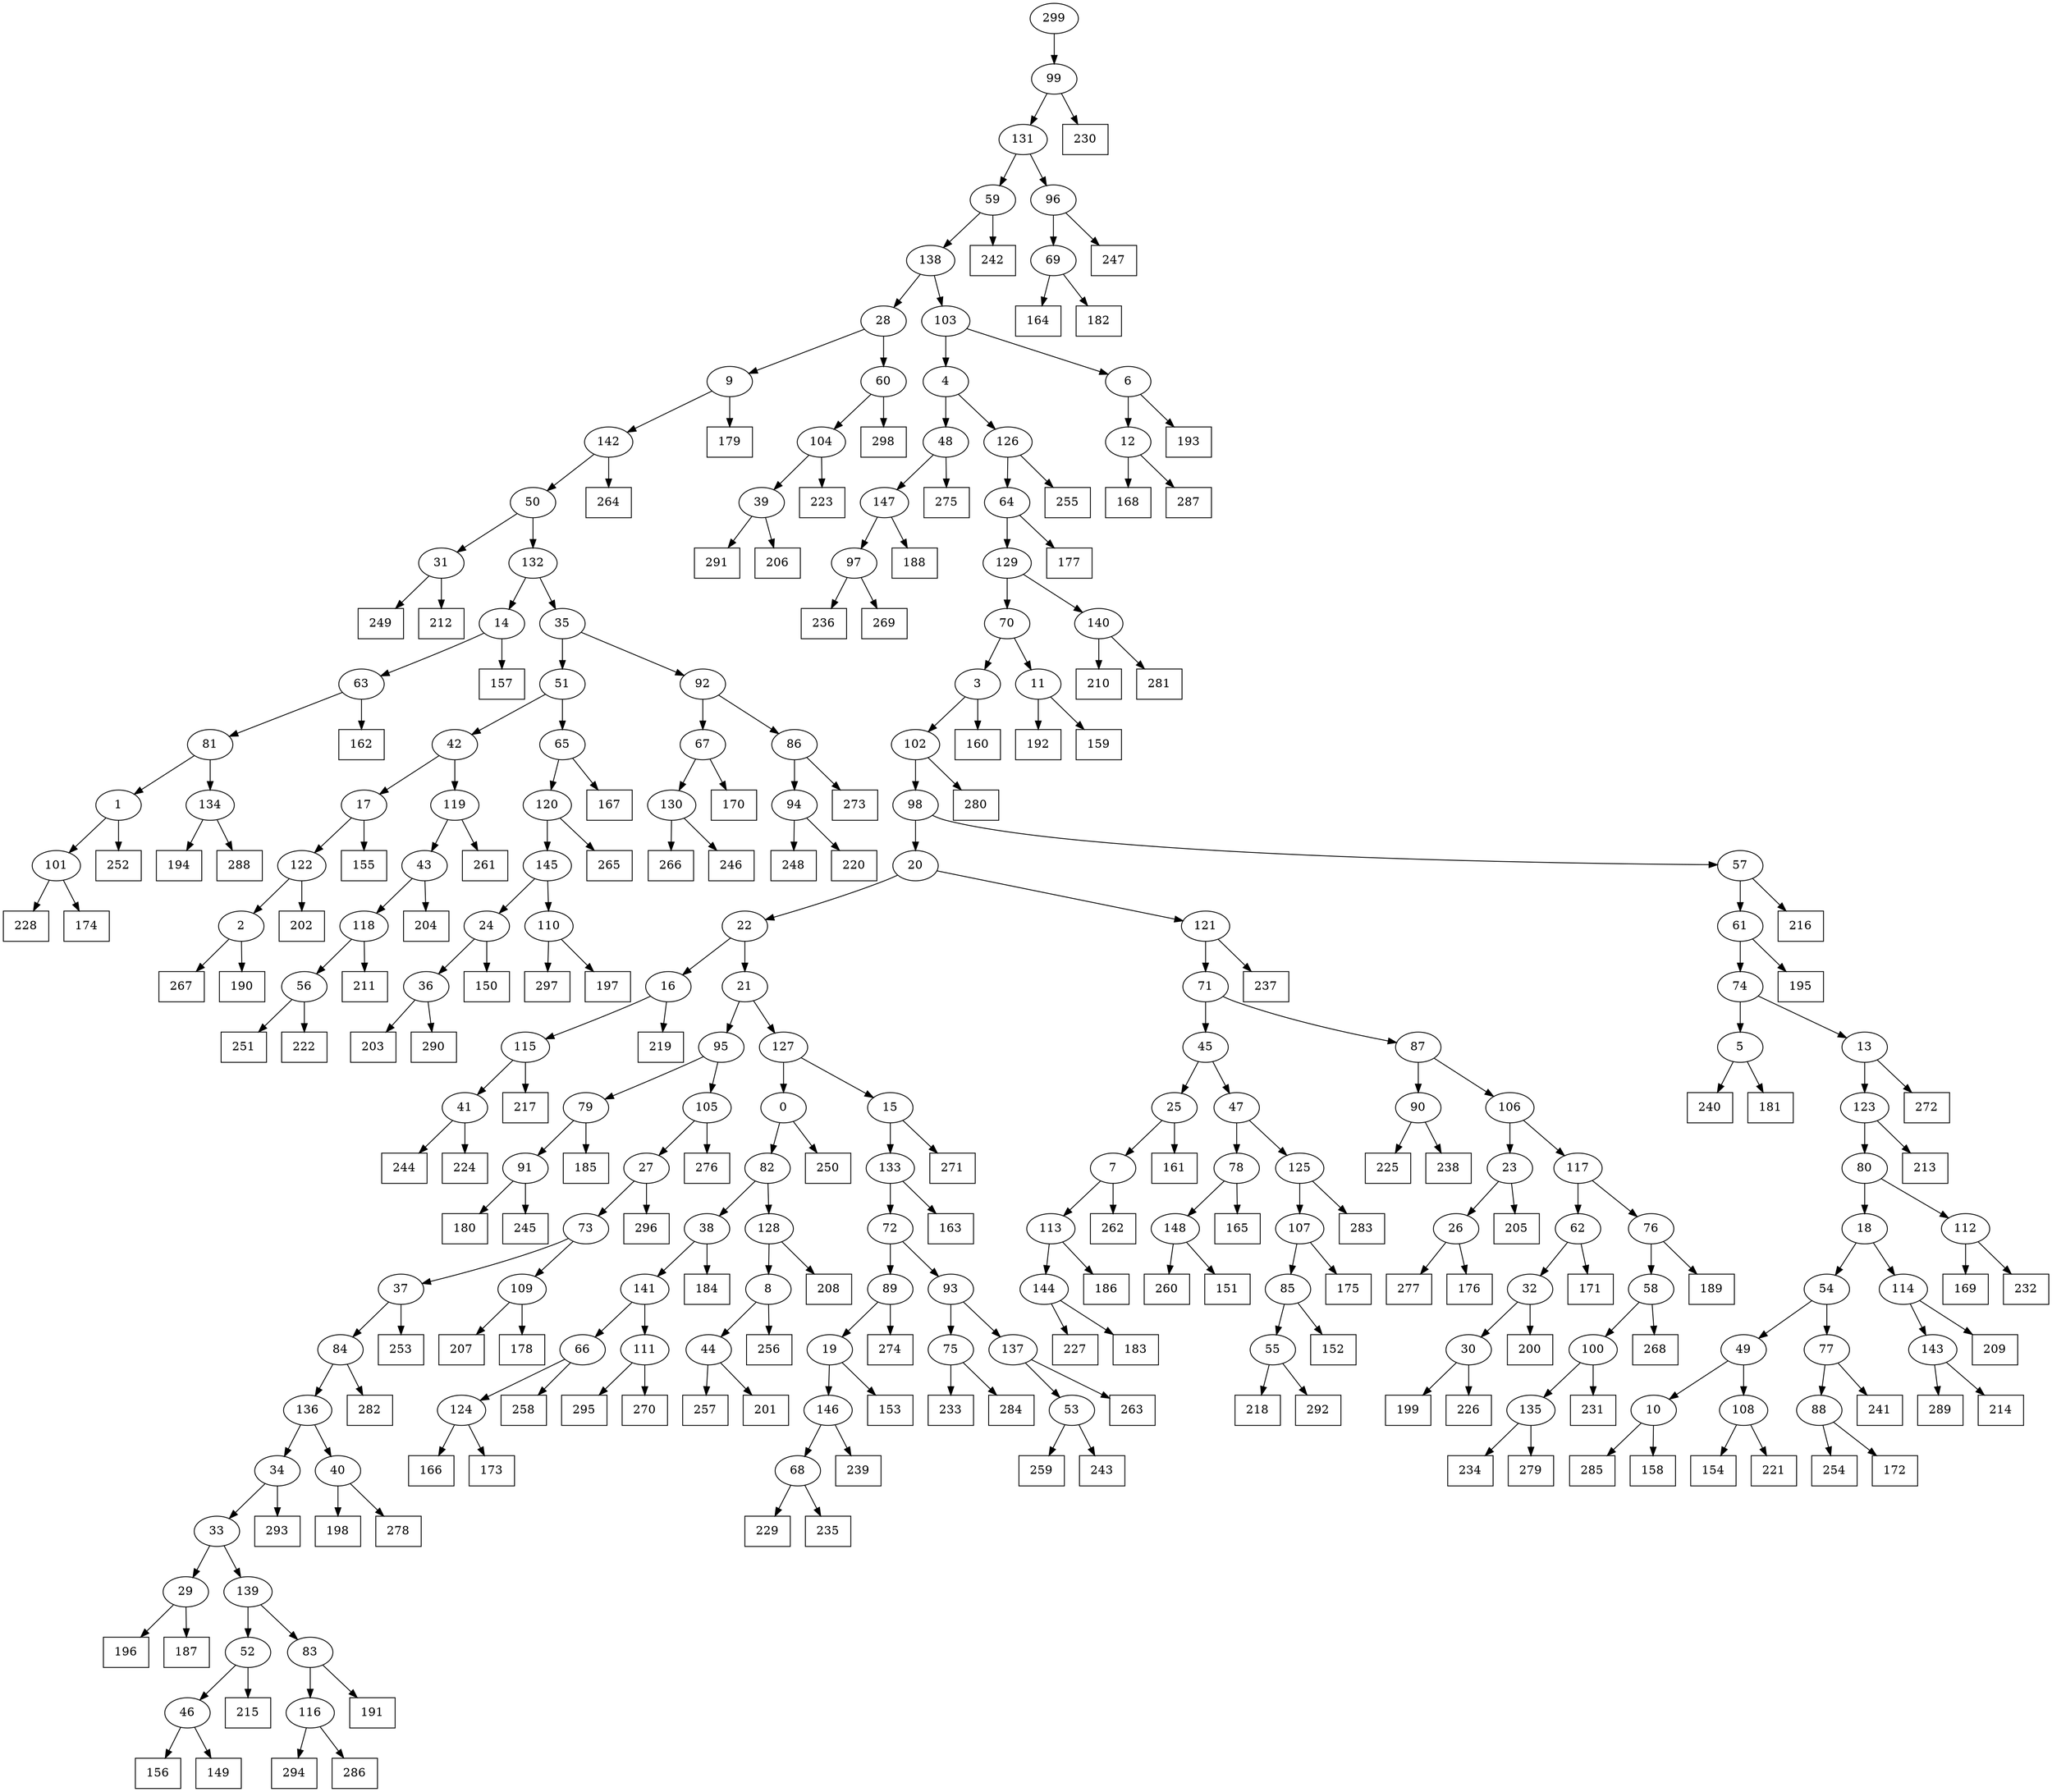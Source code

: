 digraph G {
0[label="0"];
1[label="1"];
2[label="2"];
3[label="3"];
4[label="4"];
5[label="5"];
6[label="6"];
7[label="7"];
8[label="8"];
9[label="9"];
10[label="10"];
11[label="11"];
12[label="12"];
13[label="13"];
14[label="14"];
15[label="15"];
16[label="16"];
17[label="17"];
18[label="18"];
19[label="19"];
20[label="20"];
21[label="21"];
22[label="22"];
23[label="23"];
24[label="24"];
25[label="25"];
26[label="26"];
27[label="27"];
28[label="28"];
29[label="29"];
30[label="30"];
31[label="31"];
32[label="32"];
33[label="33"];
34[label="34"];
35[label="35"];
36[label="36"];
37[label="37"];
38[label="38"];
39[label="39"];
40[label="40"];
41[label="41"];
42[label="42"];
43[label="43"];
44[label="44"];
45[label="45"];
46[label="46"];
47[label="47"];
48[label="48"];
49[label="49"];
50[label="50"];
51[label="51"];
52[label="52"];
53[label="53"];
54[label="54"];
55[label="55"];
56[label="56"];
57[label="57"];
58[label="58"];
59[label="59"];
60[label="60"];
61[label="61"];
62[label="62"];
63[label="63"];
64[label="64"];
65[label="65"];
66[label="66"];
67[label="67"];
68[label="68"];
69[label="69"];
70[label="70"];
71[label="71"];
72[label="72"];
73[label="73"];
74[label="74"];
75[label="75"];
76[label="76"];
77[label="77"];
78[label="78"];
79[label="79"];
80[label="80"];
81[label="81"];
82[label="82"];
83[label="83"];
84[label="84"];
85[label="85"];
86[label="86"];
87[label="87"];
88[label="88"];
89[label="89"];
90[label="90"];
91[label="91"];
92[label="92"];
93[label="93"];
94[label="94"];
95[label="95"];
96[label="96"];
97[label="97"];
98[label="98"];
99[label="99"];
100[label="100"];
101[label="101"];
102[label="102"];
103[label="103"];
104[label="104"];
105[label="105"];
106[label="106"];
107[label="107"];
108[label="108"];
109[label="109"];
110[label="110"];
111[label="111"];
112[label="112"];
113[label="113"];
114[label="114"];
115[label="115"];
116[label="116"];
117[label="117"];
118[label="118"];
119[label="119"];
120[label="120"];
121[label="121"];
122[label="122"];
123[label="123"];
124[label="124"];
125[label="125"];
126[label="126"];
127[label="127"];
128[label="128"];
129[label="129"];
130[label="130"];
131[label="131"];
132[label="132"];
133[label="133"];
134[label="134"];
135[label="135"];
136[label="136"];
137[label="137"];
138[label="138"];
139[label="139"];
140[label="140"];
141[label="141"];
142[label="142"];
143[label="143"];
144[label="144"];
145[label="145"];
146[label="146"];
147[label="147"];
148[label="148"];
149[shape=box,label="161"];
150[shape=box,label="156"];
151[shape=box,label="280"];
152[shape=box,label="175"];
153[shape=box,label="277"];
154[shape=box,label="262"];
155[shape=box,label="241"];
156[shape=box,label="239"];
157[shape=box,label="259"];
158[shape=box,label="289"];
159[shape=box,label="171"];
160[shape=box,label="248"];
161[shape=box,label="266"];
162[shape=box,label="215"];
163[shape=box,label="209"];
164[shape=box,label="211"];
165[shape=box,label="168"];
166[shape=box,label="154"];
167[shape=box,label="163"];
168[shape=box,label="185"];
169[shape=box,label="263"];
170[shape=box,label="264"];
171[shape=box,label="249"];
172[shape=box,label="210"];
173[shape=box,label="199"];
174[shape=box,label="247"];
175[shape=box,label="244"];
176[shape=box,label="177"];
177[shape=box,label="267"];
178[shape=box,label="176"];
179[shape=box,label="202"];
180[shape=box,label="296"];
181[shape=box,label="223"];
182[shape=box,label="295"];
183[shape=box,label="190"];
184[shape=box,label="272"];
185[shape=box,label="189"];
186[shape=box,label="254"];
187[shape=box,label="152"];
188[shape=box,label="240"];
189[shape=box,label="155"];
190[shape=box,label="172"];
191[shape=box,label="298"];
192[shape=box,label="236"];
193[shape=box,label="166"];
194[shape=box,label="170"];
195[shape=box,label="198"];
196[shape=box,label="150"];
197[shape=box,label="218"];
198[shape=box,label="229"];
199[shape=box,label="169"];
200[shape=box,label="292"];
201[shape=box,label="294"];
202[shape=box,label="188"];
203[shape=box,label="237"];
204[shape=box,label="230"];
205[shape=box,label="164"];
206[shape=box,label="261"];
207[shape=box,label="195"];
208[shape=box,label="221"];
209[shape=box,label="232"];
210[shape=box,label="255"];
211[shape=box,label="180"];
212[shape=box,label="291"];
213[shape=box,label="219"];
214[shape=box,label="217"];
215[shape=box,label="181"];
216[shape=box,label="233"];
217[shape=box,label="278"];
218[shape=box,label="235"];
219[shape=box,label="214"];
220[shape=box,label="182"];
221[shape=box,label="274"];
222[shape=box,label="200"];
223[shape=box,label="216"];
224[shape=box,label="196"];
225[shape=box,label="225"];
226[shape=box,label="250"];
227[shape=box,label="187"];
228[shape=box,label="228"];
229[shape=box,label="284"];
230[shape=box,label="160"];
231[shape=box,label="203"];
232[shape=box,label="194"];
233[shape=box,label="157"];
234[shape=box,label="213"];
235[shape=box,label="204"];
236[shape=box,label="286"];
237[shape=box,label="257"];
238[shape=box,label="227"];
239[shape=box,label="167"];
240[shape=box,label="207"];
241[shape=box,label="186"];
242[shape=box,label="276"];
243[shape=box,label="206"];
244[shape=box,label="281"];
245[shape=box,label="283"];
246[shape=box,label="252"];
247[shape=box,label="256"];
248[shape=box,label="201"];
249[shape=box,label="251"];
250[shape=box,label="226"];
251[shape=box,label="174"];
252[shape=box,label="193"];
253[shape=box,label="153"];
254[shape=box,label="212"];
255[shape=box,label="285"];
256[shape=box,label="275"];
257[shape=box,label="242"];
258[shape=box,label="222"];
259[shape=box,label="231"];
260[shape=box,label="205"];
261[shape=box,label="183"];
262[shape=box,label="158"];
263[shape=box,label="258"];
264[shape=box,label="245"];
265[shape=box,label="149"];
266[shape=box,label="178"];
267[shape=box,label="162"];
268[shape=box,label="260"];
269[shape=box,label="246"];
270[shape=box,label="192"];
271[shape=box,label="151"];
272[shape=box,label="288"];
273[shape=box,label="297"];
274[shape=box,label="224"];
275[shape=box,label="238"];
276[shape=box,label="220"];
277[shape=box,label="271"];
278[shape=box,label="282"];
279[shape=box,label="269"];
280[shape=box,label="197"];
281[shape=box,label="268"];
282[shape=box,label="293"];
283[shape=box,label="234"];
284[shape=box,label="165"];
285[shape=box,label="287"];
286[shape=box,label="273"];
287[shape=box,label="279"];
288[shape=box,label="270"];
289[shape=box,label="159"];
290[shape=box,label="173"];
291[shape=box,label="290"];
292[shape=box,label="191"];
293[shape=box,label="184"];
294[shape=box,label="265"];
295[shape=box,label="243"];
296[shape=box,label="179"];
297[shape=box,label="208"];
298[shape=box,label="253"];
299[label="299"];
102->151 ;
5->215 ;
85->187 ;
53->295 ;
13->184 ;
120->145 ;
108->166 ;
2->177 ;
110->273 ;
107->152 ;
116->236 ;
37->298 ;
91->264 ;
86->286 ;
30->173 ;
1->246 ;
38->293 ;
21->95 ;
29->224 ;
75->229 ;
118->56 ;
56->249 ;
144->261 ;
121->203 ;
79->91 ;
91->211 ;
16->115 ;
3->102 ;
63->267 ;
130->161 ;
40->195 ;
115->214 ;
69->205 ;
144->238 ;
34->33 ;
96->69 ;
23->260 ;
25->149 ;
8->247 ;
133->167 ;
53->157 ;
42->119 ;
7->113 ;
114->163 ;
104->181 ;
135->283 ;
14->63 ;
125->245 ;
136->34 ;
34->282 ;
31->171 ;
51->42 ;
90->275 ;
36->231 ;
47->125 ;
64->129 ;
19->146 ;
62->159 ;
95->79 ;
64->176 ;
48->256 ;
80->112 ;
89->221 ;
103->6 ;
99->204 ;
109->240 ;
73->109 ;
92->86 ;
86->94 ;
14->233 ;
25->7 ;
7->154 ;
83->116 ;
116->201 ;
27->73 ;
45->47 ;
105->27 ;
122->2 ;
2->183 ;
145->110 ;
110->280 ;
94->276 ;
73->37 ;
95->105 ;
105->242 ;
55->197 ;
32->30 ;
43->235 ;
112->209 ;
9->296 ;
27->180 ;
42->17 ;
146->156 ;
28->9 ;
10->262 ;
87->90 ;
90->225 ;
299->99 ;
60->191 ;
113->241 ;
120->294 ;
24->196 ;
138->28 ;
148->268 ;
114->143 ;
65->239 ;
52->162 ;
134->232 ;
85->55 ;
84->278 ;
49->10 ;
148->271 ;
108->208 ;
100->259 ;
59->257 ;
131->59 ;
131->96 ;
96->174 ;
45->25 ;
113->144 ;
125->107 ;
33->139 ;
6->252 ;
54->49 ;
137->169 ;
46->150 ;
71->45 ;
102->98 ;
142->170 ;
28->60 ;
101->251 ;
109->266 ;
103->4 ;
74->13 ;
94->160 ;
121->71 ;
71->87 ;
17->122 ;
122->179 ;
32->222 ;
4->48 ;
124->193 ;
129->140 ;
140->244 ;
129->70 ;
127->0 ;
51->65 ;
78->148 ;
68->198 ;
79->168 ;
111->288 ;
143->158 ;
10->255 ;
101->228 ;
112->199 ;
18->54 ;
46->265 ;
70->11 ;
11->270 ;
65->120 ;
87->106 ;
49->108 ;
78->284 ;
5->188 ;
66->263 ;
38->141 ;
119->206 ;
59->138 ;
138->103 ;
6->12 ;
12->165 ;
93->137 ;
82->128 ;
128->297 ;
126->64 ;
139->83 ;
83->292 ;
106->23 ;
11->289 ;
41->274 ;
57->61 ;
61->207 ;
136->40 ;
40->217 ;
143->219 ;
35->92 ;
92->67 ;
88->186 ;
88->190 ;
69->220 ;
61->74 ;
74->5 ;
39->243 ;
81->1 ;
1->101 ;
12->285 ;
133->72 ;
72->89 ;
47->78 ;
26->153 ;
75->216 ;
132->14 ;
117->76 ;
76->185 ;
4->126 ;
126->210 ;
142->50 ;
50->31 ;
17->189 ;
146->68 ;
128->8 ;
72->93 ;
93->75 ;
20->121 ;
77->155 ;
48->147 ;
80->18 ;
18->114 ;
22->21 ;
58->100 ;
100->135 ;
135->287 ;
52->46 ;
21->127 ;
127->15 ;
137->53 ;
33->29 ;
29->227 ;
70->3 ;
3->230 ;
23->26 ;
26->178 ;
31->254 ;
119->43 ;
123->234 ;
106->117 ;
67->130 ;
130->269 ;
89->19 ;
147->97 ;
97->279 ;
145->24 ;
9->142 ;
30->250 ;
8->44 ;
44->237 ;
97->192 ;
107->85 ;
16->213 ;
68->218 ;
76->58 ;
58->281 ;
99->131 ;
50->132 ;
0->226 ;
141->66 ;
139->52 ;
37->84 ;
84->136 ;
56->258 ;
24->36 ;
36->291 ;
67->194 ;
141->111 ;
111->182 ;
140->172 ;
104->39 ;
39->212 ;
44->248 ;
43->118 ;
118->164 ;
15->133 ;
66->124 ;
124->290 ;
13->123 ;
123->80 ;
147->202 ;
81->134 ;
134->272 ;
22->16 ;
54->77 ;
77->88 ;
55->200 ;
98->57 ;
57->223 ;
60->104 ;
62->32 ;
117->62 ;
115->41 ;
41->175 ;
19->253 ;
132->35 ;
35->51 ;
15->277 ;
98->20 ;
20->22 ;
63->81 ;
0->82 ;
82->38 ;
}
